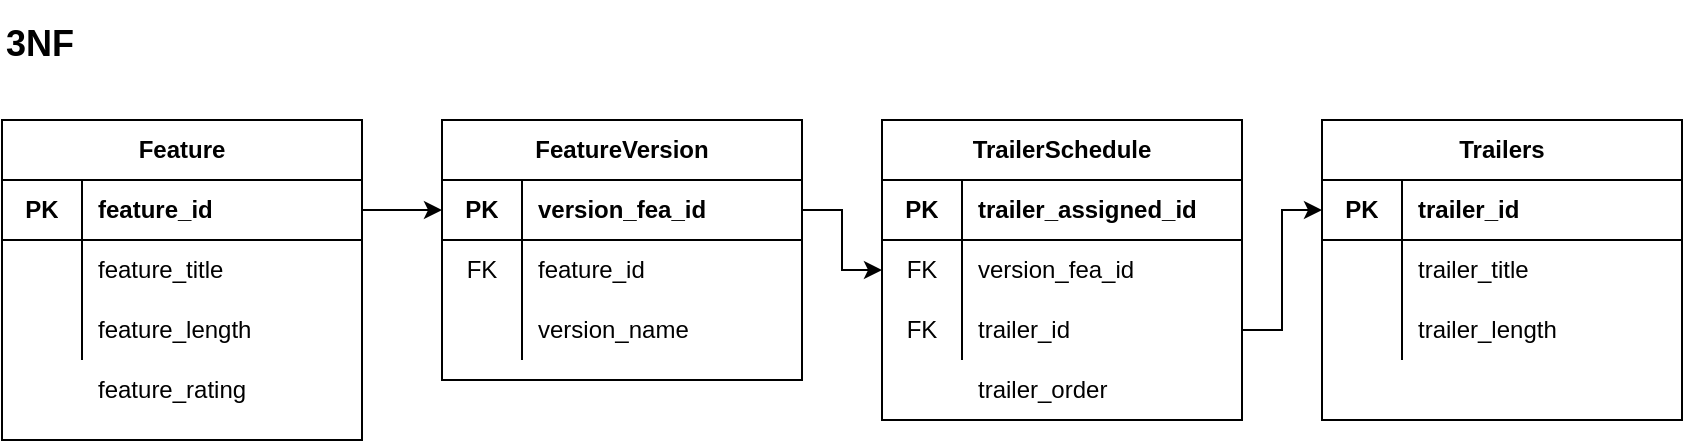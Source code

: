 <mxfile version="14.4.2" type="github">
  <diagram id="BV400SfRR3yTPrwJWLbE" name="Page-1">
    <mxGraphModel dx="1038" dy="586" grid="1" gridSize="10" guides="1" tooltips="1" connect="1" arrows="1" fold="1" page="1" pageScale="1" pageWidth="1300" pageHeight="500" math="0" shadow="0">
      <root>
        <mxCell id="0" />
        <mxCell id="1" parent="0" />
        <mxCell id="hbf811kXTVmbMMbKDcLm-1" value="Feature" style="shape=table;html=1;whiteSpace=wrap;startSize=30;container=1;collapsible=0;childLayout=tableLayout;fixedRows=1;rowLines=0;fontStyle=1;align=center;" vertex="1" parent="1">
          <mxGeometry x="60" y="80" width="180" height="160" as="geometry" />
        </mxCell>
        <mxCell id="hbf811kXTVmbMMbKDcLm-2" value="" style="shape=partialRectangle;html=1;whiteSpace=wrap;collapsible=0;dropTarget=0;pointerEvents=0;fillColor=none;top=0;left=0;bottom=1;right=0;points=[[0,0.5],[1,0.5]];portConstraint=eastwest;" vertex="1" parent="hbf811kXTVmbMMbKDcLm-1">
          <mxGeometry y="30" width="180" height="30" as="geometry" />
        </mxCell>
        <mxCell id="hbf811kXTVmbMMbKDcLm-3" value="&lt;b&gt;PK&lt;/b&gt;" style="shape=partialRectangle;html=1;whiteSpace=wrap;connectable=0;fillColor=none;top=0;left=0;bottom=0;right=0;overflow=hidden;" vertex="1" parent="hbf811kXTVmbMMbKDcLm-2">
          <mxGeometry width="40" height="30" as="geometry" />
        </mxCell>
        <mxCell id="hbf811kXTVmbMMbKDcLm-4" value="&lt;b&gt;feature_id&lt;/b&gt;" style="shape=partialRectangle;html=1;whiteSpace=wrap;connectable=0;fillColor=none;top=0;left=0;bottom=0;right=0;align=left;spacingLeft=6;overflow=hidden;" vertex="1" parent="hbf811kXTVmbMMbKDcLm-2">
          <mxGeometry x="40" width="140" height="30" as="geometry" />
        </mxCell>
        <mxCell id="hbf811kXTVmbMMbKDcLm-5" value="" style="shape=partialRectangle;html=1;whiteSpace=wrap;collapsible=0;dropTarget=0;pointerEvents=0;fillColor=none;top=0;left=0;bottom=0;right=0;points=[[0,0.5],[1,0.5]];portConstraint=eastwest;" vertex="1" parent="hbf811kXTVmbMMbKDcLm-1">
          <mxGeometry y="60" width="180" height="30" as="geometry" />
        </mxCell>
        <mxCell id="hbf811kXTVmbMMbKDcLm-6" value="" style="shape=partialRectangle;html=1;whiteSpace=wrap;connectable=0;fillColor=none;top=0;left=0;bottom=0;right=0;overflow=hidden;" vertex="1" parent="hbf811kXTVmbMMbKDcLm-5">
          <mxGeometry width="40" height="30" as="geometry" />
        </mxCell>
        <mxCell id="hbf811kXTVmbMMbKDcLm-7" value="feature_title" style="shape=partialRectangle;html=1;whiteSpace=wrap;connectable=0;fillColor=none;top=0;left=0;bottom=0;right=0;align=left;spacingLeft=6;overflow=hidden;" vertex="1" parent="hbf811kXTVmbMMbKDcLm-5">
          <mxGeometry x="40" width="140" height="30" as="geometry" />
        </mxCell>
        <mxCell id="hbf811kXTVmbMMbKDcLm-8" value="" style="shape=partialRectangle;html=1;whiteSpace=wrap;collapsible=0;dropTarget=0;pointerEvents=0;fillColor=none;top=0;left=0;bottom=0;right=0;points=[[0,0.5],[1,0.5]];portConstraint=eastwest;" vertex="1" parent="hbf811kXTVmbMMbKDcLm-1">
          <mxGeometry y="90" width="180" height="30" as="geometry" />
        </mxCell>
        <mxCell id="hbf811kXTVmbMMbKDcLm-9" value="" style="shape=partialRectangle;html=1;whiteSpace=wrap;connectable=0;fillColor=none;top=0;left=0;bottom=0;right=0;overflow=hidden;" vertex="1" parent="hbf811kXTVmbMMbKDcLm-8">
          <mxGeometry width="40" height="30" as="geometry" />
        </mxCell>
        <mxCell id="hbf811kXTVmbMMbKDcLm-10" value="feature_length" style="shape=partialRectangle;html=1;whiteSpace=wrap;connectable=0;fillColor=none;top=0;left=0;bottom=0;right=0;align=left;spacingLeft=6;overflow=hidden;" vertex="1" parent="hbf811kXTVmbMMbKDcLm-8">
          <mxGeometry x="40" width="140" height="30" as="geometry" />
        </mxCell>
        <mxCell id="hbf811kXTVmbMMbKDcLm-11" value="feature_rating" style="shape=partialRectangle;html=1;whiteSpace=wrap;connectable=0;fillColor=none;top=0;left=0;bottom=0;right=0;align=left;spacingLeft=6;overflow=hidden;" vertex="1" parent="1">
          <mxGeometry x="100" y="200" width="140" height="30" as="geometry" />
        </mxCell>
        <mxCell id="hbf811kXTVmbMMbKDcLm-13" value="FeatureVersion" style="shape=table;html=1;whiteSpace=wrap;startSize=30;container=1;collapsible=0;childLayout=tableLayout;fixedRows=1;rowLines=0;fontStyle=1;align=center;" vertex="1" parent="1">
          <mxGeometry x="280" y="80" width="180" height="130" as="geometry" />
        </mxCell>
        <mxCell id="hbf811kXTVmbMMbKDcLm-14" value="" style="shape=partialRectangle;html=1;whiteSpace=wrap;collapsible=0;dropTarget=0;pointerEvents=0;fillColor=none;top=0;left=0;bottom=1;right=0;points=[[0,0.5],[1,0.5]];portConstraint=eastwest;" vertex="1" parent="hbf811kXTVmbMMbKDcLm-13">
          <mxGeometry y="30" width="180" height="30" as="geometry" />
        </mxCell>
        <mxCell id="hbf811kXTVmbMMbKDcLm-15" value="&lt;b&gt;PK&lt;/b&gt;" style="shape=partialRectangle;html=1;whiteSpace=wrap;connectable=0;fillColor=none;top=0;left=0;bottom=0;right=0;overflow=hidden;" vertex="1" parent="hbf811kXTVmbMMbKDcLm-14">
          <mxGeometry width="40" height="30" as="geometry" />
        </mxCell>
        <mxCell id="hbf811kXTVmbMMbKDcLm-16" value="&lt;b&gt;version_fea_id&lt;/b&gt;" style="shape=partialRectangle;html=1;whiteSpace=wrap;connectable=0;fillColor=none;top=0;left=0;bottom=0;right=0;align=left;spacingLeft=6;overflow=hidden;" vertex="1" parent="hbf811kXTVmbMMbKDcLm-14">
          <mxGeometry x="40" width="140" height="30" as="geometry" />
        </mxCell>
        <mxCell id="hbf811kXTVmbMMbKDcLm-17" value="" style="shape=partialRectangle;html=1;whiteSpace=wrap;collapsible=0;dropTarget=0;pointerEvents=0;fillColor=none;top=0;left=0;bottom=0;right=0;points=[[0,0.5],[1,0.5]];portConstraint=eastwest;" vertex="1" parent="hbf811kXTVmbMMbKDcLm-13">
          <mxGeometry y="60" width="180" height="30" as="geometry" />
        </mxCell>
        <mxCell id="hbf811kXTVmbMMbKDcLm-18" value="FK" style="shape=partialRectangle;html=1;whiteSpace=wrap;connectable=0;fillColor=none;top=0;left=0;bottom=0;right=0;overflow=hidden;" vertex="1" parent="hbf811kXTVmbMMbKDcLm-17">
          <mxGeometry width="40" height="30" as="geometry" />
        </mxCell>
        <mxCell id="hbf811kXTVmbMMbKDcLm-19" value="feature_id" style="shape=partialRectangle;html=1;whiteSpace=wrap;connectable=0;fillColor=none;top=0;left=0;bottom=0;right=0;align=left;spacingLeft=6;overflow=hidden;" vertex="1" parent="hbf811kXTVmbMMbKDcLm-17">
          <mxGeometry x="40" width="140" height="30" as="geometry" />
        </mxCell>
        <mxCell id="hbf811kXTVmbMMbKDcLm-20" value="" style="shape=partialRectangle;html=1;whiteSpace=wrap;collapsible=0;dropTarget=0;pointerEvents=0;fillColor=none;top=0;left=0;bottom=0;right=0;points=[[0,0.5],[1,0.5]];portConstraint=eastwest;" vertex="1" parent="hbf811kXTVmbMMbKDcLm-13">
          <mxGeometry y="90" width="180" height="30" as="geometry" />
        </mxCell>
        <mxCell id="hbf811kXTVmbMMbKDcLm-21" value="" style="shape=partialRectangle;html=1;whiteSpace=wrap;connectable=0;fillColor=none;top=0;left=0;bottom=0;right=0;overflow=hidden;" vertex="1" parent="hbf811kXTVmbMMbKDcLm-20">
          <mxGeometry width="40" height="30" as="geometry" />
        </mxCell>
        <mxCell id="hbf811kXTVmbMMbKDcLm-22" value="version_name" style="shape=partialRectangle;html=1;whiteSpace=wrap;connectable=0;fillColor=none;top=0;left=0;bottom=0;right=0;align=left;spacingLeft=6;overflow=hidden;" vertex="1" parent="hbf811kXTVmbMMbKDcLm-20">
          <mxGeometry x="40" width="140" height="30" as="geometry" />
        </mxCell>
        <mxCell id="hbf811kXTVmbMMbKDcLm-24" value="TrailerSchedule" style="shape=table;html=1;whiteSpace=wrap;startSize=30;container=1;collapsible=0;childLayout=tableLayout;fixedRows=1;rowLines=0;fontStyle=1;align=center;" vertex="1" parent="1">
          <mxGeometry x="500" y="80" width="180" height="150" as="geometry" />
        </mxCell>
        <mxCell id="hbf811kXTVmbMMbKDcLm-25" value="" style="shape=partialRectangle;html=1;whiteSpace=wrap;collapsible=0;dropTarget=0;pointerEvents=0;fillColor=none;top=0;left=0;bottom=1;right=0;points=[[0,0.5],[1,0.5]];portConstraint=eastwest;" vertex="1" parent="hbf811kXTVmbMMbKDcLm-24">
          <mxGeometry y="30" width="180" height="30" as="geometry" />
        </mxCell>
        <mxCell id="hbf811kXTVmbMMbKDcLm-26" value="&lt;b&gt;PK&lt;/b&gt;" style="shape=partialRectangle;html=1;whiteSpace=wrap;connectable=0;fillColor=none;top=0;left=0;bottom=0;right=0;overflow=hidden;" vertex="1" parent="hbf811kXTVmbMMbKDcLm-25">
          <mxGeometry width="40" height="30" as="geometry" />
        </mxCell>
        <mxCell id="hbf811kXTVmbMMbKDcLm-27" value="&lt;b&gt;trailer_assigned_id&lt;/b&gt;" style="shape=partialRectangle;html=1;whiteSpace=wrap;connectable=0;fillColor=none;top=0;left=0;bottom=0;right=0;align=left;spacingLeft=6;overflow=hidden;" vertex="1" parent="hbf811kXTVmbMMbKDcLm-25">
          <mxGeometry x="40" width="140" height="30" as="geometry" />
        </mxCell>
        <mxCell id="hbf811kXTVmbMMbKDcLm-28" value="" style="shape=partialRectangle;html=1;whiteSpace=wrap;collapsible=0;dropTarget=0;pointerEvents=0;fillColor=none;top=0;left=0;bottom=0;right=0;points=[[0,0.5],[1,0.5]];portConstraint=eastwest;" vertex="1" parent="hbf811kXTVmbMMbKDcLm-24">
          <mxGeometry y="60" width="180" height="30" as="geometry" />
        </mxCell>
        <mxCell id="hbf811kXTVmbMMbKDcLm-29" value="FK" style="shape=partialRectangle;html=1;whiteSpace=wrap;connectable=0;fillColor=none;top=0;left=0;bottom=0;right=0;overflow=hidden;" vertex="1" parent="hbf811kXTVmbMMbKDcLm-28">
          <mxGeometry width="40" height="30" as="geometry" />
        </mxCell>
        <mxCell id="hbf811kXTVmbMMbKDcLm-30" value="version_fea_id" style="shape=partialRectangle;html=1;whiteSpace=wrap;connectable=0;fillColor=none;top=0;left=0;bottom=0;right=0;align=left;spacingLeft=6;overflow=hidden;" vertex="1" parent="hbf811kXTVmbMMbKDcLm-28">
          <mxGeometry x="40" width="140" height="30" as="geometry" />
        </mxCell>
        <mxCell id="hbf811kXTVmbMMbKDcLm-31" value="" style="shape=partialRectangle;html=1;whiteSpace=wrap;collapsible=0;dropTarget=0;pointerEvents=0;fillColor=none;top=0;left=0;bottom=0;right=0;points=[[0,0.5],[1,0.5]];portConstraint=eastwest;" vertex="1" parent="hbf811kXTVmbMMbKDcLm-24">
          <mxGeometry y="90" width="180" height="30" as="geometry" />
        </mxCell>
        <mxCell id="hbf811kXTVmbMMbKDcLm-32" value="FK" style="shape=partialRectangle;html=1;whiteSpace=wrap;connectable=0;fillColor=none;top=0;left=0;bottom=0;right=0;overflow=hidden;" vertex="1" parent="hbf811kXTVmbMMbKDcLm-31">
          <mxGeometry width="40" height="30" as="geometry" />
        </mxCell>
        <mxCell id="hbf811kXTVmbMMbKDcLm-33" value="trailer_id" style="shape=partialRectangle;html=1;whiteSpace=wrap;connectable=0;fillColor=none;top=0;left=0;bottom=0;right=0;align=left;spacingLeft=6;overflow=hidden;" vertex="1" parent="hbf811kXTVmbMMbKDcLm-31">
          <mxGeometry x="40" width="140" height="30" as="geometry" />
        </mxCell>
        <mxCell id="hbf811kXTVmbMMbKDcLm-34" value="Trailers" style="shape=table;html=1;whiteSpace=wrap;startSize=30;container=1;collapsible=0;childLayout=tableLayout;fixedRows=1;rowLines=0;fontStyle=1;align=center;" vertex="1" parent="1">
          <mxGeometry x="720" y="80" width="180" height="150" as="geometry" />
        </mxCell>
        <mxCell id="hbf811kXTVmbMMbKDcLm-35" value="" style="shape=partialRectangle;html=1;whiteSpace=wrap;collapsible=0;dropTarget=0;pointerEvents=0;fillColor=none;top=0;left=0;bottom=1;right=0;points=[[0,0.5],[1,0.5]];portConstraint=eastwest;" vertex="1" parent="hbf811kXTVmbMMbKDcLm-34">
          <mxGeometry y="30" width="180" height="30" as="geometry" />
        </mxCell>
        <mxCell id="hbf811kXTVmbMMbKDcLm-36" value="&lt;b&gt;PK&lt;/b&gt;" style="shape=partialRectangle;html=1;whiteSpace=wrap;connectable=0;fillColor=none;top=0;left=0;bottom=0;right=0;overflow=hidden;" vertex="1" parent="hbf811kXTVmbMMbKDcLm-35">
          <mxGeometry width="40" height="30" as="geometry" />
        </mxCell>
        <mxCell id="hbf811kXTVmbMMbKDcLm-37" value="trailer_id" style="shape=partialRectangle;html=1;whiteSpace=wrap;connectable=0;fillColor=none;top=0;left=0;bottom=0;right=0;align=left;spacingLeft=6;overflow=hidden;fontStyle=1" vertex="1" parent="hbf811kXTVmbMMbKDcLm-35">
          <mxGeometry x="40" width="140" height="30" as="geometry" />
        </mxCell>
        <mxCell id="hbf811kXTVmbMMbKDcLm-38" value="" style="shape=partialRectangle;html=1;whiteSpace=wrap;collapsible=0;dropTarget=0;pointerEvents=0;fillColor=none;top=0;left=0;bottom=0;right=0;points=[[0,0.5],[1,0.5]];portConstraint=eastwest;" vertex="1" parent="hbf811kXTVmbMMbKDcLm-34">
          <mxGeometry y="60" width="180" height="30" as="geometry" />
        </mxCell>
        <mxCell id="hbf811kXTVmbMMbKDcLm-39" value="" style="shape=partialRectangle;html=1;whiteSpace=wrap;connectable=0;fillColor=none;top=0;left=0;bottom=0;right=0;overflow=hidden;" vertex="1" parent="hbf811kXTVmbMMbKDcLm-38">
          <mxGeometry width="40" height="30" as="geometry" />
        </mxCell>
        <mxCell id="hbf811kXTVmbMMbKDcLm-40" value="trailer_title" style="shape=partialRectangle;html=1;whiteSpace=wrap;connectable=0;fillColor=none;top=0;left=0;bottom=0;right=0;align=left;spacingLeft=6;overflow=hidden;" vertex="1" parent="hbf811kXTVmbMMbKDcLm-38">
          <mxGeometry x="40" width="140" height="30" as="geometry" />
        </mxCell>
        <mxCell id="hbf811kXTVmbMMbKDcLm-41" value="" style="shape=partialRectangle;html=1;whiteSpace=wrap;collapsible=0;dropTarget=0;pointerEvents=0;fillColor=none;top=0;left=0;bottom=0;right=0;points=[[0,0.5],[1,0.5]];portConstraint=eastwest;" vertex="1" parent="hbf811kXTVmbMMbKDcLm-34">
          <mxGeometry y="90" width="180" height="30" as="geometry" />
        </mxCell>
        <mxCell id="hbf811kXTVmbMMbKDcLm-42" value="" style="shape=partialRectangle;html=1;whiteSpace=wrap;connectable=0;fillColor=none;top=0;left=0;bottom=0;right=0;overflow=hidden;" vertex="1" parent="hbf811kXTVmbMMbKDcLm-41">
          <mxGeometry width="40" height="30" as="geometry" />
        </mxCell>
        <mxCell id="hbf811kXTVmbMMbKDcLm-43" value="trailer_length" style="shape=partialRectangle;html=1;whiteSpace=wrap;connectable=0;fillColor=none;top=0;left=0;bottom=0;right=0;align=left;spacingLeft=6;overflow=hidden;" vertex="1" parent="hbf811kXTVmbMMbKDcLm-41">
          <mxGeometry x="40" width="140" height="30" as="geometry" />
        </mxCell>
        <mxCell id="hbf811kXTVmbMMbKDcLm-44" value="trailer_order" style="shape=partialRectangle;html=1;whiteSpace=wrap;connectable=0;fillColor=none;top=0;left=0;bottom=0;right=0;align=left;spacingLeft=6;overflow=hidden;" vertex="1" parent="1">
          <mxGeometry x="540" y="200" width="140" height="30" as="geometry" />
        </mxCell>
        <mxCell id="hbf811kXTVmbMMbKDcLm-45" style="edgeStyle=orthogonalEdgeStyle;rounded=0;orthogonalLoop=1;jettySize=auto;html=1;exitX=1;exitY=0.5;exitDx=0;exitDy=0;entryX=0;entryY=0.5;entryDx=0;entryDy=0;" edge="1" parent="1" source="hbf811kXTVmbMMbKDcLm-2" target="hbf811kXTVmbMMbKDcLm-14">
          <mxGeometry relative="1" as="geometry" />
        </mxCell>
        <mxCell id="hbf811kXTVmbMMbKDcLm-46" style="edgeStyle=orthogonalEdgeStyle;rounded=0;orthogonalLoop=1;jettySize=auto;html=1;exitX=1;exitY=0.5;exitDx=0;exitDy=0;entryX=0;entryY=0.5;entryDx=0;entryDy=0;" edge="1" parent="1" source="hbf811kXTVmbMMbKDcLm-14" target="hbf811kXTVmbMMbKDcLm-28">
          <mxGeometry relative="1" as="geometry" />
        </mxCell>
        <mxCell id="hbf811kXTVmbMMbKDcLm-47" style="edgeStyle=orthogonalEdgeStyle;rounded=0;orthogonalLoop=1;jettySize=auto;html=1;exitX=1;exitY=0.5;exitDx=0;exitDy=0;entryX=0;entryY=0.5;entryDx=0;entryDy=0;" edge="1" parent="1" source="hbf811kXTVmbMMbKDcLm-31" target="hbf811kXTVmbMMbKDcLm-35">
          <mxGeometry relative="1" as="geometry" />
        </mxCell>
        <mxCell id="hbf811kXTVmbMMbKDcLm-48" value="&lt;font style=&quot;font-size: 18px&quot;&gt;3NF&lt;/font&gt;" style="text;strokeColor=none;fillColor=none;html=1;fontSize=24;fontStyle=1;verticalAlign=middle;align=left;" vertex="1" parent="1">
          <mxGeometry x="60" y="20" width="100" height="40" as="geometry" />
        </mxCell>
      </root>
    </mxGraphModel>
  </diagram>
</mxfile>
